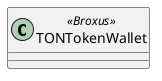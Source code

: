@startuml
skinparam WrapWidth 600
skinparam classAttributeIconSize 0
' hide circle
skinparam linetype ortho
skinparam linetype polyline
top to bottom direction
left to right direction
skinparam componentStyle uml2

class TONTokenWallet <<Broxus>> {
}
 
@enduml
